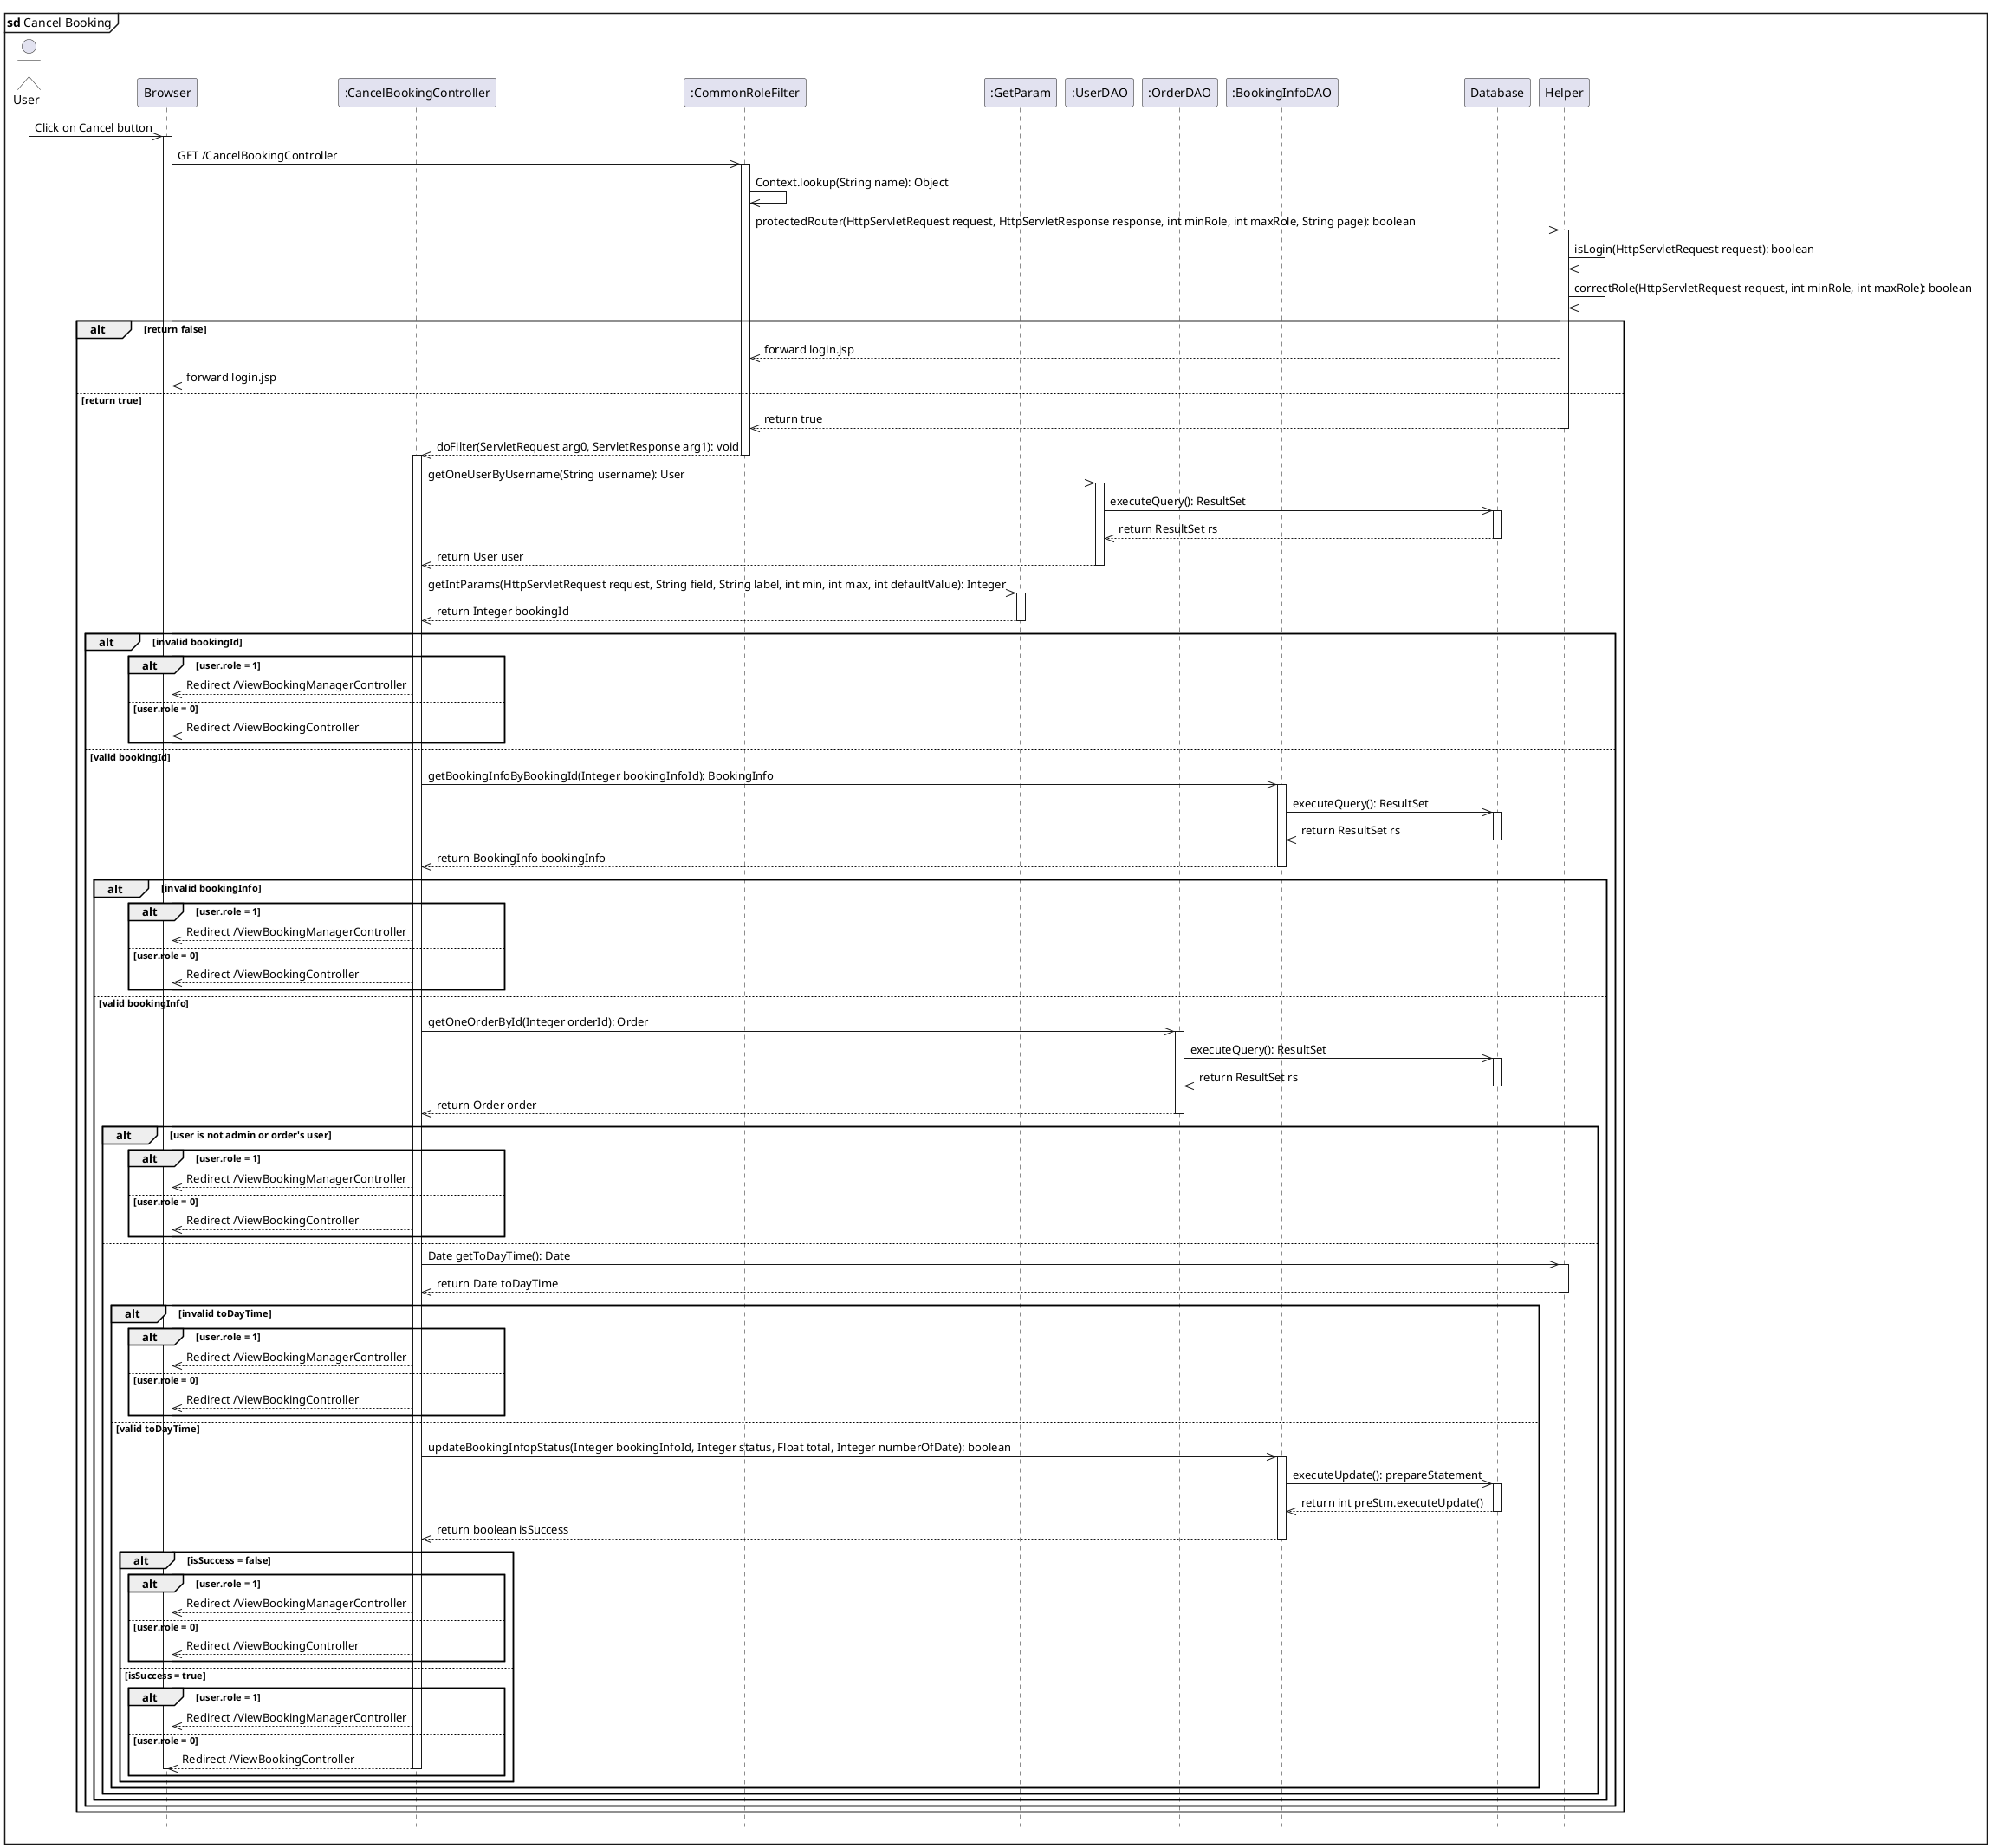 @startuml cancelBooking

hide footbox
mainframe <b>sd</b> Cancel Booking
actor User
participant "Browser" as Browser
participant ":CancelBookingController" as CancelBookingController
participant ":CommonRoleFilter" as CommonRoleFilter
participant ":GetParam" as GetParam
participant ":UserDAO" as UserDAO
participant ":OrderDAO" as OrderDAO
participant ":BookingInfoDAO" as BookingInfoDAO
participant "Database" as DB
participant "Helper" as Helper


User ->> Browser: Click on Cancel button
activate Browser

Browser ->> CommonRoleFilter: GET /CancelBookingController
activate CommonRoleFilter
CommonRoleFilter ->> CommonRoleFilter: Context.lookup(String name): Object
CommonRoleFilter ->> Helper: protectedRouter(HttpServletRequest request, HttpServletResponse response, int minRole, int maxRole, String page): boolean
activate Helper
Helper ->> Helper: isLogin(HttpServletRequest request): boolean
Helper ->> Helper: correctRole(HttpServletRequest request, int minRole, int maxRole): boolean
alt return false 
    Helper -->> CommonRoleFilter: forward login.jsp
    CommonRoleFilter -->> Browser: forward login.jsp
else return true
    Helper -->> CommonRoleFilter: return true
    deactivate Helper
    CommonRoleFilter -->> CancelBookingController: doFilter(ServletRequest arg0, ServletResponse arg1): void
    deactivate CommonRoleFilter
    activate CancelBookingController
    CancelBookingController ->> UserDAO: getOneUserByUsername(String username): User
    activate UserDAO
    UserDAO ->> DB: executeQuery(): ResultSet
    activate DB
    DB -->> UserDAO: return ResultSet rs
    deactivate DB
    UserDAO -->> CancelBookingController: return User user
    deactivate UserDAO
    CancelBookingController ->> GetParam: getIntParams(HttpServletRequest request, String field, String label, int min, int max, int defaultValue): Integer   
    activate GetParam
    GetParam -->> CancelBookingController: return Integer bookingId
    deactivate GetParam
    alt invalid bookingId
        alt user.role = 1
            CancelBookingController -->> Browser: Redirect /ViewBookingManagerController
        else user.role = 0
            CancelBookingController -->> Browser: Redirect /ViewBookingController
        end
    else valid bookingId
        CancelBookingController ->> BookingInfoDAO: getBookingInfoByBookingId(Integer bookingInfoId): BookingInfo
        activate BookingInfoDAO
        BookingInfoDAO ->> DB: executeQuery(): ResultSet
        activate DB
        DB -->> BookingInfoDAO: return ResultSet rs
        deactivate DB
        BookingInfoDAO -->> CancelBookingController: return BookingInfo bookingInfo
        deactivate BookingInfoDAO
        alt invalid bookingInfo
            alt user.role = 1
                CancelBookingController -->> Browser: Redirect /ViewBookingManagerController
            else user.role = 0
                CancelBookingController -->> Browser: Redirect /ViewBookingController
            end
        else valid bookingInfo
            CancelBookingController ->> OrderDAO: getOneOrderById(Integer orderId): Order
            activate OrderDAO
            OrderDAO ->> DB: executeQuery(): ResultSet
            activate DB
            DB -->> OrderDAO: return ResultSet rs
            deactivate DB
            OrderDAO -->> CancelBookingController: return Order order
            deactivate OrderDAO
            alt user is not admin or order's user
                alt user.role = 1
                    CancelBookingController -->> Browser: Redirect /ViewBookingManagerController
                else user.role = 0
                    CancelBookingController -->> Browser: Redirect /ViewBookingController
                end
            else
                CancelBookingController ->> Helper: Date getToDayTime(): Date
                activate Helper
                Helper -->> CancelBookingController: return Date toDayTime
                deactivate Helper
                alt invalid toDayTime
                    alt user.role = 1
                        CancelBookingController -->> Browser: Redirect /ViewBookingManagerController
                    else user.role = 0
                        CancelBookingController -->> Browser: Redirect /ViewBookingController
                    end
                else valid toDayTime
                    CancelBookingController ->> BookingInfoDAO: updateBookingInfopStatus(Integer bookingInfoId, Integer status, Float total, Integer numberOfDate): boolean
                    activate BookingInfoDAO
                    BookingInfoDAO ->> DB: executeUpdate(): prepareStatement 
                    activate DB
                    DB -->> BookingInfoDAO: return int preStm.executeUpdate()
                    deactivate DB
                    BookingInfoDAO -->> CancelBookingController: return boolean isSuccess
                    deactivate BookingInfoDAO
                    alt isSuccess = false
                        alt user.role = 1
                            CancelBookingController -->> Browser: Redirect /ViewBookingManagerController
                        else user.role = 0
                            CancelBookingController -->> Browser: Redirect /ViewBookingController
                        end
                    else isSuccess = true
                        alt user.role = 1
                            CancelBookingController -->> Browser: Redirect /ViewBookingManagerController
                        else user.role = 0
                            CancelBookingController -->> Browser: Redirect /ViewBookingController
                            deactivate CancelBookingController
                            deactivate Browser
                        end
                    end
                end
            end
        end
    end
end
@enduml
                    
